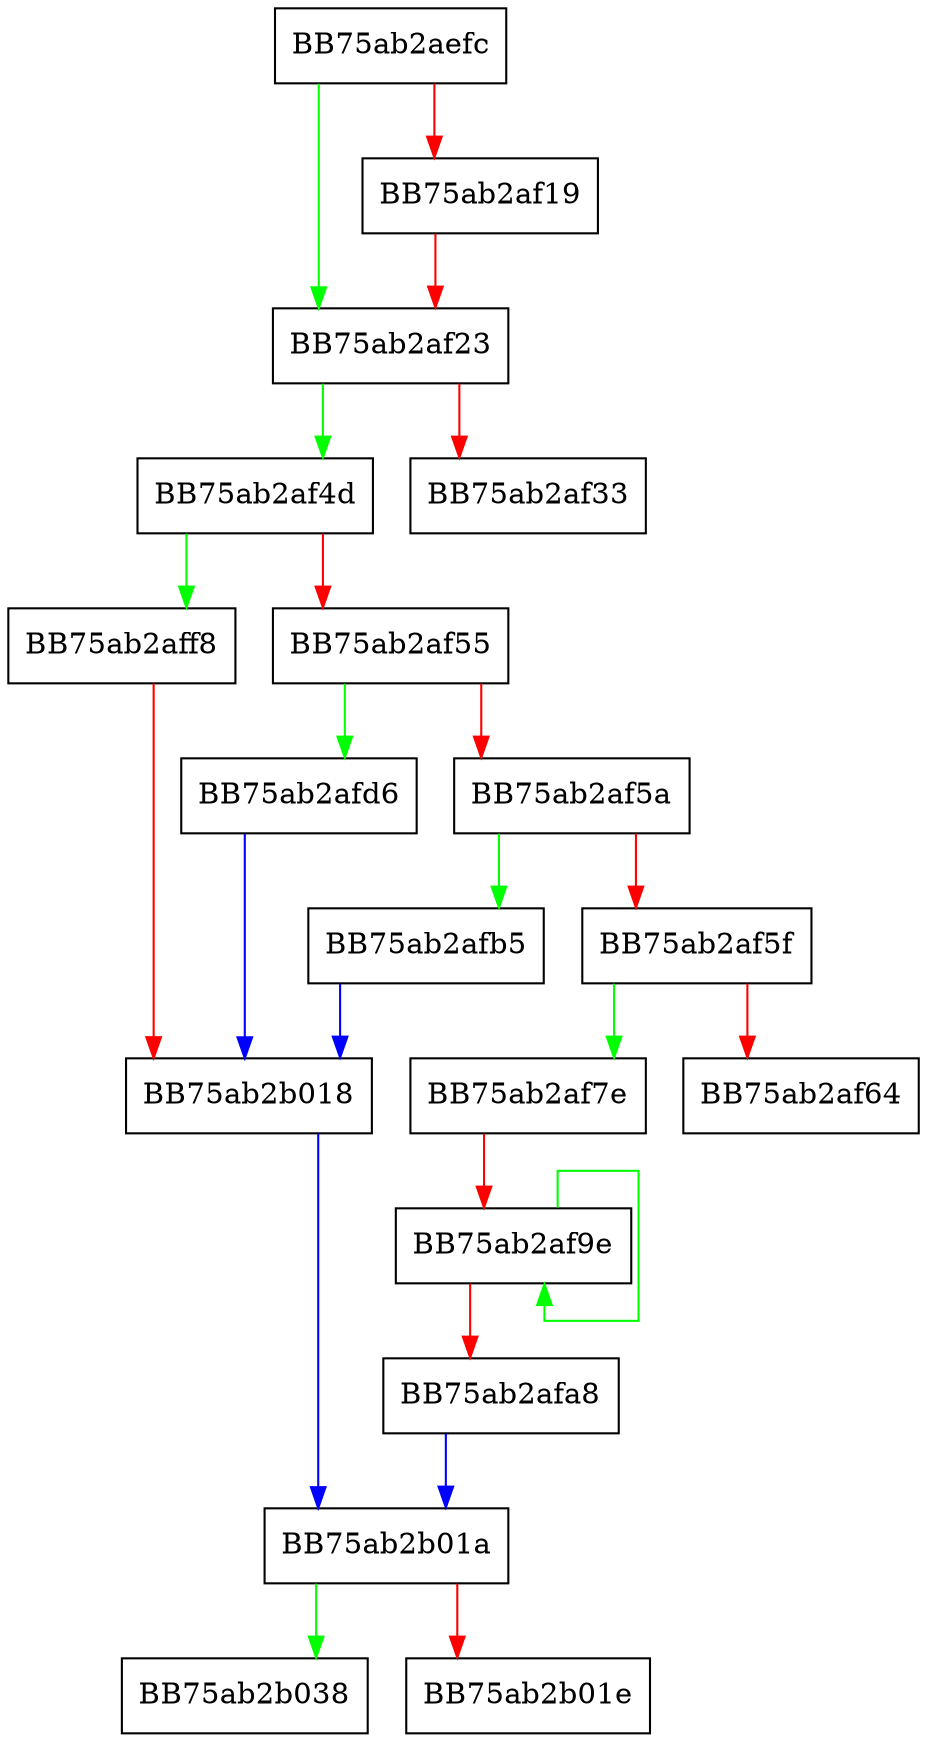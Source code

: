 digraph print_hex {
  node [shape="box"];
  graph [splines=ortho];
  BB75ab2aefc -> BB75ab2af23 [color="green"];
  BB75ab2aefc -> BB75ab2af19 [color="red"];
  BB75ab2af19 -> BB75ab2af23 [color="red"];
  BB75ab2af23 -> BB75ab2af4d [color="green"];
  BB75ab2af23 -> BB75ab2af33 [color="red"];
  BB75ab2af4d -> BB75ab2aff8 [color="green"];
  BB75ab2af4d -> BB75ab2af55 [color="red"];
  BB75ab2af55 -> BB75ab2afd6 [color="green"];
  BB75ab2af55 -> BB75ab2af5a [color="red"];
  BB75ab2af5a -> BB75ab2afb5 [color="green"];
  BB75ab2af5a -> BB75ab2af5f [color="red"];
  BB75ab2af5f -> BB75ab2af7e [color="green"];
  BB75ab2af5f -> BB75ab2af64 [color="red"];
  BB75ab2af7e -> BB75ab2af9e [color="red"];
  BB75ab2af9e -> BB75ab2af9e [color="green"];
  BB75ab2af9e -> BB75ab2afa8 [color="red"];
  BB75ab2afa8 -> BB75ab2b01a [color="blue"];
  BB75ab2afb5 -> BB75ab2b018 [color="blue"];
  BB75ab2afd6 -> BB75ab2b018 [color="blue"];
  BB75ab2aff8 -> BB75ab2b018 [color="red"];
  BB75ab2b018 -> BB75ab2b01a [color="blue"];
  BB75ab2b01a -> BB75ab2b038 [color="green"];
  BB75ab2b01a -> BB75ab2b01e [color="red"];
}